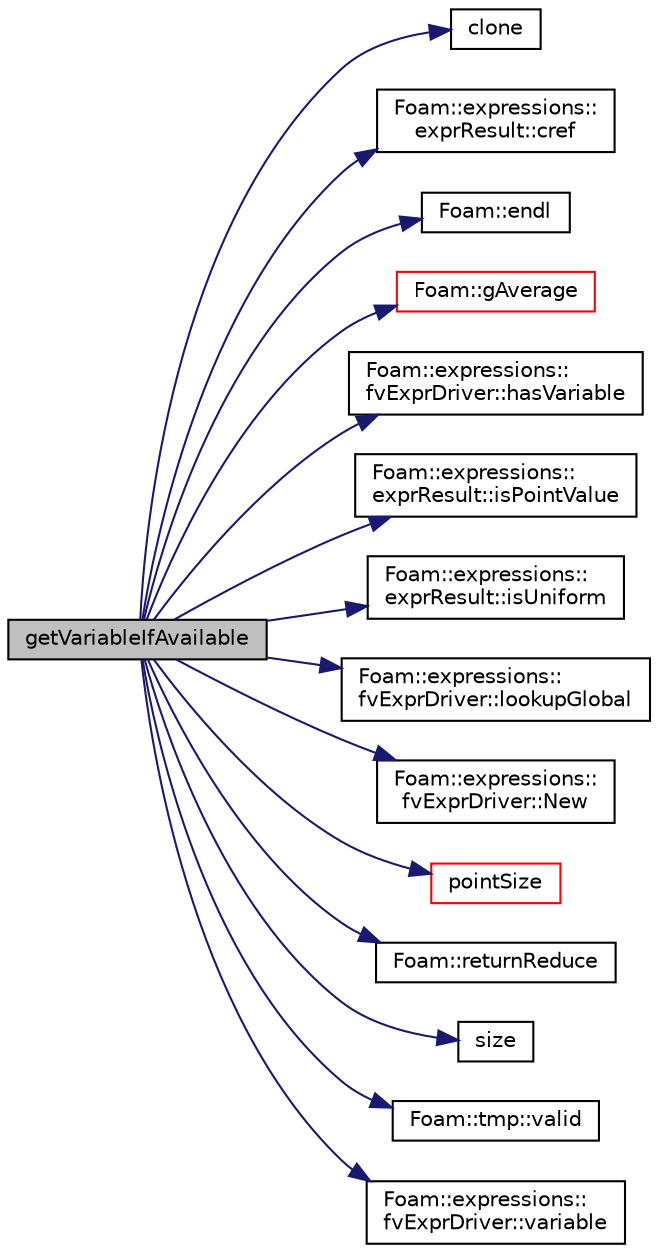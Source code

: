 digraph "getVariableIfAvailable"
{
  bgcolor="transparent";
  edge [fontname="Helvetica",fontsize="10",labelfontname="Helvetica",labelfontsize="10"];
  node [fontname="Helvetica",fontsize="10",shape=record];
  rankdir="LR";
  Node1 [label="getVariableIfAvailable",height=0.2,width=0.4,color="black", fillcolor="grey75", style="filled" fontcolor="black"];
  Node1 -> Node2 [color="midnightblue",fontsize="10",style="solid",fontname="Helvetica"];
  Node2 [label="clone",height=0.2,width=0.4,color="black",URL="$classFoam_1_1expressions_1_1patchExpr_1_1parseDriver.html#aec7d83130af167629848869f7a68ba95",tooltip="Clone. "];
  Node1 -> Node3 [color="midnightblue",fontsize="10",style="solid",fontname="Helvetica"];
  Node3 [label="Foam::expressions::\lexprResult::cref",height=0.2,width=0.4,color="black",URL="$classFoam_1_1expressions_1_1exprResult.html#a427caff7634f624e2dfc4501741fa65d",tooltip="Return const reference to the field. "];
  Node1 -> Node4 [color="midnightblue",fontsize="10",style="solid",fontname="Helvetica"];
  Node4 [label="Foam::endl",height=0.2,width=0.4,color="black",URL="$namespaceFoam.html#a2db8fe02a0d3909e9351bb4275b23ce4",tooltip="Add newline and flush stream. "];
  Node1 -> Node5 [color="midnightblue",fontsize="10",style="solid",fontname="Helvetica"];
  Node5 [label="Foam::gAverage",height=0.2,width=0.4,color="red",URL="$namespaceFoam.html#ab45e56189711a2e5cdd381a0e2b6cc5c"];
  Node1 -> Node6 [color="midnightblue",fontsize="10",style="solid",fontname="Helvetica"];
  Node6 [label="Foam::expressions::\lfvExprDriver::hasVariable",height=0.2,width=0.4,color="black",URL="$classFoam_1_1expressions_1_1fvExprDriver.html#a9cf05fe41ae84abfed00e219bcdf45be",tooltip="True if named variable exists. "];
  Node1 -> Node7 [color="midnightblue",fontsize="10",style="solid",fontname="Helvetica"];
  Node7 [label="Foam::expressions::\lexprResult::isPointValue",height=0.2,width=0.4,color="black",URL="$classFoam_1_1expressions_1_1exprResult.html#a63402c604dfd5dbb3004548eeabd70a2",tooltip="True if representing point values, or test if same as isPointVal. "];
  Node1 -> Node8 [color="midnightblue",fontsize="10",style="solid",fontname="Helvetica"];
  Node8 [label="Foam::expressions::\lexprResult::isUniform",height=0.2,width=0.4,color="black",URL="$classFoam_1_1expressions_1_1exprResult.html#a705e21d77478136e21caf58d24161639",tooltip="True if single, uniform value. "];
  Node1 -> Node9 [color="midnightblue",fontsize="10",style="solid",fontname="Helvetica"];
  Node9 [label="Foam::expressions::\lfvExprDriver::lookupGlobal",height=0.2,width=0.4,color="black",URL="$classFoam_1_1expressions_1_1fvExprDriver.html#a93f688a9ef77422e75c197452f9720b7",tooltip="Return the global variable if available or a null result. "];
  Node1 -> Node10 [color="midnightblue",fontsize="10",style="solid",fontname="Helvetica"];
  Node10 [label="Foam::expressions::\lfvExprDriver::New",height=0.2,width=0.4,color="black",URL="$classFoam_1_1expressions_1_1fvExprDriver.html#a06b7ddf91d5d728e1975e7b287458058",tooltip="Return a reference to the selected value driver. "];
  Node1 -> Node11 [color="midnightblue",fontsize="10",style="solid",fontname="Helvetica"];
  Node11 [label="pointSize",height=0.2,width=0.4,color="red",URL="$classFoam_1_1expressions_1_1patchExpr_1_1parseDriver.html#ad5d2a38271436a3f279491f9f8a626c4",tooltip="The underlying point field size for the expression. "];
  Node1 -> Node12 [color="midnightblue",fontsize="10",style="solid",fontname="Helvetica"];
  Node12 [label="Foam::returnReduce",height=0.2,width=0.4,color="black",URL="$namespaceFoam.html#a8d528a67d2a9c6fe4fb94bc86872624b"];
  Node1 -> Node13 [color="midnightblue",fontsize="10",style="solid",fontname="Helvetica"];
  Node13 [label="size",height=0.2,width=0.4,color="black",URL="$classFoam_1_1expressions_1_1patchExpr_1_1parseDriver.html#aefe0792b5b0175e6022a92a906fdf053",tooltip="The underlying field size for the expression. "];
  Node1 -> Node14 [color="midnightblue",fontsize="10",style="solid",fontname="Helvetica"];
  Node14 [label="Foam::tmp::valid",height=0.2,width=0.4,color="black",URL="$classFoam_1_1tmp.html#a99f77f09f364b20c3a30ab6bffa4c24b",tooltip="True if this is a non-null managed pointer, or is a const object reference. "];
  Node1 -> Node15 [color="midnightblue",fontsize="10",style="solid",fontname="Helvetica"];
  Node15 [label="Foam::expressions::\lfvExprDriver::variable",height=0.2,width=0.4,color="black",URL="$classFoam_1_1expressions_1_1fvExprDriver.html#a1b322fa4e1f9cb37909a574f17862d2d",tooltip="Non-const access to the named variable (sub-classes only) "];
}
